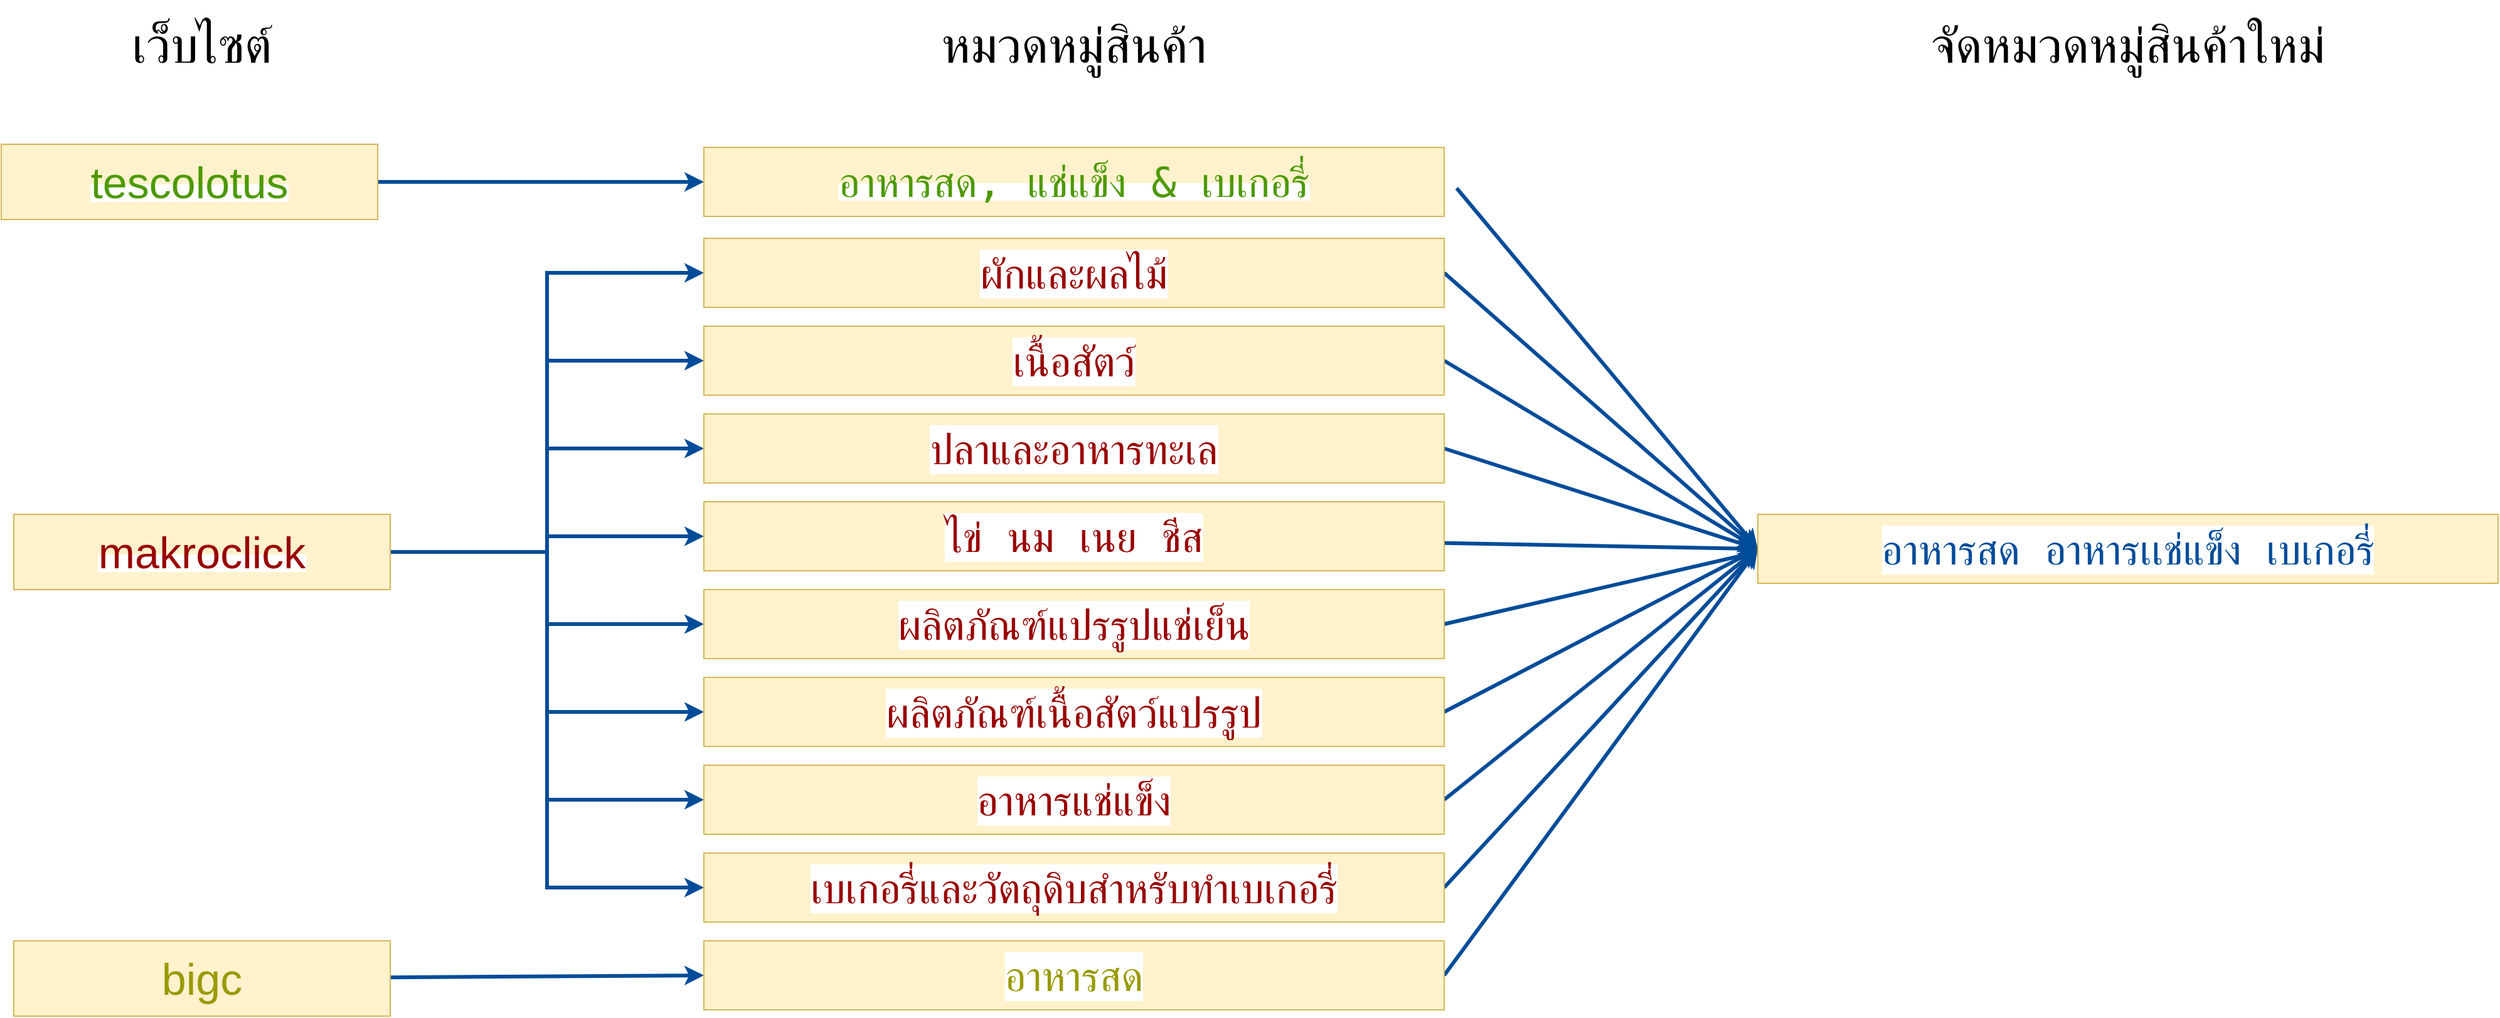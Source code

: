 <mxfile version="14.6.13" type="device"><diagram id="iQ2dLM8hV73-QOcav94n" name="Page-1"><mxGraphModel dx="2003" dy="2483" grid="1" gridSize="10" guides="1" tooltips="1" connect="1" arrows="1" fold="1" page="1" pageScale="1" pageWidth="1920" pageHeight="1200" math="0" shadow="0"><root><mxCell id="0"/><mxCell id="1" parent="0"/><mxCell id="rmVi3CJX7ItG85g6Om4n-23" style="edgeStyle=none;rounded=0;orthogonalLoop=1;jettySize=auto;html=1;entryX=0;entryY=0.5;entryDx=0;entryDy=0;strokeWidth=3;strokeColor=#004C99;" edge="1" parent="1" source="rmVi3CJX7ItG85g6Om4n-4" target="rmVi3CJX7ItG85g6Om4n-18"><mxGeometry relative="1" as="geometry"/></mxCell><mxCell id="rmVi3CJX7ItG85g6Om4n-4" value="&lt;span style=&quot;text-align: left ; background-color: rgb(255 , 255 , 255)&quot;&gt;&lt;font style=&quot;font-size: 35px&quot; color=&quot;#4d9900&quot;&gt;tescolotus&lt;/font&gt;&lt;/span&gt;" style="rounded=0;whiteSpace=wrap;html=1;strokeColor=#d6b656;fillColor=#fff2cc;" vertex="1" parent="1"><mxGeometry x="40" y="95" width="300" height="60" as="geometry"/></mxCell><mxCell id="rmVi3CJX7ItG85g6Om4n-36" style="edgeStyle=none;rounded=0;orthogonalLoop=1;jettySize=auto;html=1;entryX=0;entryY=0.5;entryDx=0;entryDy=0;strokeColor=#004C99;strokeWidth=3;" edge="1" parent="1" target="rmVi3CJX7ItG85g6Om4n-35"><mxGeometry relative="1" as="geometry"><mxPoint x="1200" y="130" as="sourcePoint"/></mxGeometry></mxCell><mxCell id="rmVi3CJX7ItG85g6Om4n-18" value="&lt;span style=&quot;font-family: &amp;#34;dejavu sans mono&amp;#34; , monospace ; text-align: left ; background-color: rgb(255 , 255 , 255)&quot;&gt;&lt;font style=&quot;font-size: 33px&quot; color=&quot;#4d9900&quot;&gt;อาหารสด, แช่แข็ง &amp;amp; เบเกอรี่&lt;/font&gt;&lt;/span&gt;" style="rounded=0;whiteSpace=wrap;html=1;strokeColor=#d6b656;fillColor=#fff2cc;" vertex="1" parent="1"><mxGeometry x="600" y="97.5" width="590" height="55" as="geometry"/></mxCell><mxCell id="rmVi3CJX7ItG85g6Om4n-47" style="edgeStyle=orthogonalEdgeStyle;rounded=0;orthogonalLoop=1;jettySize=auto;html=1;entryX=0;entryY=0.5;entryDx=0;entryDy=0;strokeColor=#004C99;strokeWidth=3;exitX=1;exitY=0.5;exitDx=0;exitDy=0;" edge="1" parent="1" source="rmVi3CJX7ItG85g6Om4n-20" target="rmVi3CJX7ItG85g6Om4n-24"><mxGeometry relative="1" as="geometry"/></mxCell><mxCell id="rmVi3CJX7ItG85g6Om4n-48" style="edgeStyle=orthogonalEdgeStyle;rounded=0;orthogonalLoop=1;jettySize=auto;html=1;entryX=0;entryY=0.5;entryDx=0;entryDy=0;strokeColor=#004C99;strokeWidth=3;" edge="1" parent="1" source="rmVi3CJX7ItG85g6Om4n-20" target="rmVi3CJX7ItG85g6Om4n-25"><mxGeometry relative="1" as="geometry"/></mxCell><mxCell id="rmVi3CJX7ItG85g6Om4n-49" style="edgeStyle=orthogonalEdgeStyle;rounded=0;orthogonalLoop=1;jettySize=auto;html=1;entryX=0;entryY=0.5;entryDx=0;entryDy=0;strokeColor=#004C99;strokeWidth=3;" edge="1" parent="1" source="rmVi3CJX7ItG85g6Om4n-20" target="rmVi3CJX7ItG85g6Om4n-26"><mxGeometry relative="1" as="geometry"/></mxCell><mxCell id="rmVi3CJX7ItG85g6Om4n-50" style="edgeStyle=orthogonalEdgeStyle;rounded=0;orthogonalLoop=1;jettySize=auto;html=1;entryX=0;entryY=0.5;entryDx=0;entryDy=0;strokeColor=#004C99;strokeWidth=3;" edge="1" parent="1" source="rmVi3CJX7ItG85g6Om4n-20" target="rmVi3CJX7ItG85g6Om4n-27"><mxGeometry relative="1" as="geometry"/></mxCell><mxCell id="rmVi3CJX7ItG85g6Om4n-51" style="edgeStyle=orthogonalEdgeStyle;rounded=0;orthogonalLoop=1;jettySize=auto;html=1;entryX=0;entryY=0.5;entryDx=0;entryDy=0;strokeColor=#004C99;strokeWidth=3;" edge="1" parent="1" source="rmVi3CJX7ItG85g6Om4n-20" target="rmVi3CJX7ItG85g6Om4n-29"><mxGeometry relative="1" as="geometry"/></mxCell><mxCell id="rmVi3CJX7ItG85g6Om4n-52" style="edgeStyle=orthogonalEdgeStyle;rounded=0;orthogonalLoop=1;jettySize=auto;html=1;entryX=0;entryY=0.5;entryDx=0;entryDy=0;strokeColor=#004C99;strokeWidth=3;" edge="1" parent="1" source="rmVi3CJX7ItG85g6Om4n-20" target="rmVi3CJX7ItG85g6Om4n-30"><mxGeometry relative="1" as="geometry"/></mxCell><mxCell id="rmVi3CJX7ItG85g6Om4n-53" style="edgeStyle=orthogonalEdgeStyle;rounded=0;orthogonalLoop=1;jettySize=auto;html=1;entryX=0;entryY=0.5;entryDx=0;entryDy=0;strokeColor=#004C99;strokeWidth=3;" edge="1" parent="1" source="rmVi3CJX7ItG85g6Om4n-20" target="rmVi3CJX7ItG85g6Om4n-31"><mxGeometry relative="1" as="geometry"/></mxCell><mxCell id="rmVi3CJX7ItG85g6Om4n-54" style="edgeStyle=orthogonalEdgeStyle;rounded=0;orthogonalLoop=1;jettySize=auto;html=1;entryX=0;entryY=0.5;entryDx=0;entryDy=0;strokeColor=#004C99;strokeWidth=3;" edge="1" parent="1" source="rmVi3CJX7ItG85g6Om4n-20" target="rmVi3CJX7ItG85g6Om4n-33"><mxGeometry relative="1" as="geometry"/></mxCell><mxCell id="rmVi3CJX7ItG85g6Om4n-20" value="&lt;span style=&quot;color: rgb(153 , 0 , 0) ; text-align: left ; background-color: rgb(255 , 255 , 255)&quot;&gt;&lt;font style=&quot;font-size: 35px&quot;&gt;makroclick&lt;/font&gt;&lt;/span&gt;" style="rounded=0;whiteSpace=wrap;html=1;strokeColor=#d6b656;fillColor=#fff2cc;" vertex="1" parent="1"><mxGeometry x="50" y="390" width="300" height="60" as="geometry"/></mxCell><mxCell id="rmVi3CJX7ItG85g6Om4n-46" style="edgeStyle=none;rounded=0;orthogonalLoop=1;jettySize=auto;html=1;entryX=0;entryY=0.5;entryDx=0;entryDy=0;strokeColor=#004C99;strokeWidth=3;" edge="1" parent="1" source="rmVi3CJX7ItG85g6Om4n-22" target="rmVi3CJX7ItG85g6Om4n-34"><mxGeometry relative="1" as="geometry"/></mxCell><mxCell id="rmVi3CJX7ItG85g6Om4n-22" value="&lt;span style=&quot;color: rgb(153 , 153 , 0)&quot;&gt;&lt;font style=&quot;font-size: 35px&quot;&gt;bigc&lt;/font&gt;&lt;/span&gt;" style="rounded=0;whiteSpace=wrap;html=1;strokeColor=#d6b656;fillColor=#fff2cc;" vertex="1" parent="1"><mxGeometry x="50" y="730" width="300" height="60" as="geometry"/></mxCell><mxCell id="rmVi3CJX7ItG85g6Om4n-37" style="edgeStyle=none;rounded=0;orthogonalLoop=1;jettySize=auto;html=1;entryX=0;entryY=0.5;entryDx=0;entryDy=0;strokeColor=#004C99;strokeWidth=3;exitX=1;exitY=0.5;exitDx=0;exitDy=0;" edge="1" parent="1" source="rmVi3CJX7ItG85g6Om4n-24" target="rmVi3CJX7ItG85g6Om4n-35"><mxGeometry relative="1" as="geometry"/></mxCell><mxCell id="rmVi3CJX7ItG85g6Om4n-24" value="&lt;div style=&quot;text-align: left&quot;&gt;&lt;font face=&quot;dejavu sans mono, monospace&quot; color=&quot;#990000&quot;&gt;&lt;span style=&quot;font-size: 33px ; background-color: rgb(255 , 255 , 255)&quot;&gt;ผักและผลไม้&lt;/span&gt;&lt;/font&gt;&lt;/div&gt;" style="rounded=0;whiteSpace=wrap;html=1;strokeColor=#d6b656;fillColor=#fff2cc;" vertex="1" parent="1"><mxGeometry x="600" y="170" width="590" height="55" as="geometry"/></mxCell><mxCell id="rmVi3CJX7ItG85g6Om4n-38" style="edgeStyle=none;rounded=0;orthogonalLoop=1;jettySize=auto;html=1;entryX=0;entryY=0.5;entryDx=0;entryDy=0;strokeColor=#004C99;strokeWidth=3;exitX=1;exitY=0.5;exitDx=0;exitDy=0;" edge="1" parent="1" source="rmVi3CJX7ItG85g6Om4n-25" target="rmVi3CJX7ItG85g6Om4n-35"><mxGeometry relative="1" as="geometry"/></mxCell><mxCell id="rmVi3CJX7ItG85g6Om4n-25" value="&lt;div style=&quot;text-align: left&quot;&gt;&lt;font face=&quot;dejavu sans mono, monospace&quot; color=&quot;#990000&quot;&gt;&lt;span style=&quot;font-size: 33px ; background-color: rgb(255 , 255 , 255)&quot;&gt;เนื้อสัตว์&lt;/span&gt;&lt;/font&gt;&lt;/div&gt;" style="rounded=0;whiteSpace=wrap;html=1;strokeColor=#d6b656;fillColor=#fff2cc;" vertex="1" parent="1"><mxGeometry x="600" y="240" width="590" height="55" as="geometry"/></mxCell><mxCell id="rmVi3CJX7ItG85g6Om4n-39" style="edgeStyle=none;rounded=0;orthogonalLoop=1;jettySize=auto;html=1;entryX=0;entryY=0.5;entryDx=0;entryDy=0;strokeColor=#004C99;strokeWidth=3;exitX=1;exitY=0.5;exitDx=0;exitDy=0;" edge="1" parent="1" source="rmVi3CJX7ItG85g6Om4n-26" target="rmVi3CJX7ItG85g6Om4n-35"><mxGeometry relative="1" as="geometry"/></mxCell><mxCell id="rmVi3CJX7ItG85g6Om4n-26" value="&lt;div style=&quot;text-align: left&quot;&gt;&lt;font face=&quot;dejavu sans mono, monospace&quot; color=&quot;#990000&quot;&gt;&lt;span style=&quot;font-size: 33px ; background-color: rgb(255 , 255 , 255)&quot;&gt;ปลาและอาหารทะเล&lt;/span&gt;&lt;/font&gt;&lt;/div&gt;" style="rounded=0;whiteSpace=wrap;html=1;strokeColor=#d6b656;fillColor=#fff2cc;" vertex="1" parent="1"><mxGeometry x="600" y="310" width="590" height="55" as="geometry"/></mxCell><mxCell id="rmVi3CJX7ItG85g6Om4n-40" style="edgeStyle=none;rounded=0;orthogonalLoop=1;jettySize=auto;html=1;entryX=0;entryY=0.5;entryDx=0;entryDy=0;strokeColor=#004C99;strokeWidth=3;" edge="1" parent="1" source="rmVi3CJX7ItG85g6Om4n-27" target="rmVi3CJX7ItG85g6Om4n-35"><mxGeometry relative="1" as="geometry"/></mxCell><mxCell id="rmVi3CJX7ItG85g6Om4n-27" value="&lt;div style=&quot;text-align: left&quot;&gt;&lt;font face=&quot;dejavu sans mono, monospace&quot; color=&quot;#990000&quot;&gt;&lt;span style=&quot;font-size: 33px ; background-color: rgb(255 , 255 , 255)&quot;&gt;ไข่ นม เนย ชีส&lt;/span&gt;&lt;/font&gt;&lt;/div&gt;" style="rounded=0;whiteSpace=wrap;html=1;strokeColor=#d6b656;fillColor=#fff2cc;" vertex="1" parent="1"><mxGeometry x="600" y="380" width="590" height="55" as="geometry"/></mxCell><mxCell id="rmVi3CJX7ItG85g6Om4n-41" style="edgeStyle=none;rounded=0;orthogonalLoop=1;jettySize=auto;html=1;strokeColor=#004C99;strokeWidth=3;exitX=1;exitY=0.5;exitDx=0;exitDy=0;" edge="1" parent="1" source="rmVi3CJX7ItG85g6Om4n-29"><mxGeometry relative="1" as="geometry"><mxPoint x="1440" y="420" as="targetPoint"/></mxGeometry></mxCell><mxCell id="rmVi3CJX7ItG85g6Om4n-29" value="&lt;div style=&quot;text-align: left&quot;&gt;&lt;font face=&quot;dejavu sans mono, monospace&quot; color=&quot;#990000&quot;&gt;&lt;span style=&quot;font-size: 33px ; background-color: rgb(255 , 255 , 255)&quot;&gt;ผลิตภัณฑ์แปรรูปแช่เย็น&lt;/span&gt;&lt;/font&gt;&lt;/div&gt;" style="rounded=0;whiteSpace=wrap;html=1;strokeColor=#d6b656;fillColor=#fff2cc;" vertex="1" parent="1"><mxGeometry x="600" y="450" width="590" height="55" as="geometry"/></mxCell><mxCell id="rmVi3CJX7ItG85g6Om4n-42" style="edgeStyle=none;rounded=0;orthogonalLoop=1;jettySize=auto;html=1;entryX=0;entryY=0.5;entryDx=0;entryDy=0;strokeColor=#004C99;strokeWidth=3;exitX=1;exitY=0.5;exitDx=0;exitDy=0;" edge="1" parent="1" source="rmVi3CJX7ItG85g6Om4n-30" target="rmVi3CJX7ItG85g6Om4n-35"><mxGeometry relative="1" as="geometry"/></mxCell><mxCell id="rmVi3CJX7ItG85g6Om4n-30" value="&lt;div style=&quot;text-align: left&quot;&gt;&lt;font face=&quot;dejavu sans mono, monospace&quot; color=&quot;#990000&quot;&gt;&lt;span style=&quot;font-size: 33px ; background-color: rgb(255 , 255 , 255)&quot;&gt;ผลิตภัณฑ์เนื้อสัตว์แปรรูป&lt;/span&gt;&lt;/font&gt;&lt;/div&gt;" style="rounded=0;whiteSpace=wrap;html=1;strokeColor=#d6b656;fillColor=#fff2cc;" vertex="1" parent="1"><mxGeometry x="600" y="520" width="590" height="55" as="geometry"/></mxCell><mxCell id="rmVi3CJX7ItG85g6Om4n-43" style="edgeStyle=none;rounded=0;orthogonalLoop=1;jettySize=auto;html=1;entryX=0;entryY=0.5;entryDx=0;entryDy=0;strokeColor=#004C99;strokeWidth=3;exitX=1;exitY=0.5;exitDx=0;exitDy=0;" edge="1" parent="1" source="rmVi3CJX7ItG85g6Om4n-31" target="rmVi3CJX7ItG85g6Om4n-35"><mxGeometry relative="1" as="geometry"/></mxCell><mxCell id="rmVi3CJX7ItG85g6Om4n-31" value="&lt;div style=&quot;text-align: left&quot;&gt;&lt;font face=&quot;dejavu sans mono, monospace&quot; color=&quot;#990000&quot;&gt;&lt;span style=&quot;font-size: 33px ; background-color: rgb(255 , 255 , 255)&quot;&gt;อาหารแช่แข็ง&lt;/span&gt;&lt;/font&gt;&lt;/div&gt;" style="rounded=0;whiteSpace=wrap;html=1;strokeColor=#d6b656;fillColor=#fff2cc;" vertex="1" parent="1"><mxGeometry x="600" y="590" width="590" height="55" as="geometry"/></mxCell><mxCell id="rmVi3CJX7ItG85g6Om4n-44" style="edgeStyle=none;rounded=0;orthogonalLoop=1;jettySize=auto;html=1;entryX=0;entryY=0.5;entryDx=0;entryDy=0;strokeColor=#004C99;strokeWidth=3;exitX=1;exitY=0.5;exitDx=0;exitDy=0;" edge="1" parent="1" source="rmVi3CJX7ItG85g6Om4n-33" target="rmVi3CJX7ItG85g6Om4n-35"><mxGeometry relative="1" as="geometry"/></mxCell><mxCell id="rmVi3CJX7ItG85g6Om4n-33" value="&lt;div style=&quot;text-align: left&quot;&gt;&lt;font face=&quot;dejavu sans mono, monospace&quot; color=&quot;#990000&quot;&gt;&lt;span style=&quot;font-size: 33px ; background-color: rgb(255 , 255 , 255)&quot;&gt;เบเกอรี่และวัตถุดิบสำหรับทำเบเกอรี่&lt;/span&gt;&lt;/font&gt;&lt;/div&gt;" style="rounded=0;whiteSpace=wrap;html=1;strokeColor=#d6b656;fillColor=#fff2cc;" vertex="1" parent="1"><mxGeometry x="600" y="660" width="590" height="55" as="geometry"/></mxCell><mxCell id="rmVi3CJX7ItG85g6Om4n-45" style="edgeStyle=none;rounded=0;orthogonalLoop=1;jettySize=auto;html=1;entryX=0;entryY=0.5;entryDx=0;entryDy=0;strokeColor=#004C99;strokeWidth=3;exitX=1;exitY=0.5;exitDx=0;exitDy=0;" edge="1" parent="1" source="rmVi3CJX7ItG85g6Om4n-34" target="rmVi3CJX7ItG85g6Om4n-35"><mxGeometry relative="1" as="geometry"/></mxCell><mxCell id="rmVi3CJX7ItG85g6Om4n-34" value="&lt;div style=&quot;text-align: left&quot;&gt;&lt;font face=&quot;dejavu sans mono, monospace&quot; color=&quot;#999900&quot;&gt;&lt;span style=&quot;font-size: 33px ; background-color: rgb(255 , 255 , 255)&quot;&gt;อาหารสด&lt;/span&gt;&lt;/font&gt;&lt;/div&gt;" style="rounded=0;whiteSpace=wrap;html=1;strokeColor=#d6b656;fillColor=#fff2cc;" vertex="1" parent="1"><mxGeometry x="600" y="730" width="590" height="55" as="geometry"/></mxCell><mxCell id="rmVi3CJX7ItG85g6Om4n-35" value="&lt;div style=&quot;text-align: left&quot;&gt;&lt;font face=&quot;dejavu sans mono, monospace&quot; color=&quot;#004c99&quot;&gt;&lt;span style=&quot;font-size: 33px ; background-color: rgb(255 , 255 , 255)&quot;&gt;อาหารสด อาหารเเช่แข็ง เบเกอรี่&lt;/span&gt;&lt;/font&gt;&lt;/div&gt;" style="rounded=0;whiteSpace=wrap;html=1;strokeColor=#d6b656;fillColor=#fff2cc;" vertex="1" parent="1"><mxGeometry x="1440" y="390" width="590" height="55" as="geometry"/></mxCell><mxCell id="rmVi3CJX7ItG85g6Om4n-55" value="&lt;font style=&quot;font-size: 40px&quot;&gt;เว็บไซต์&lt;/font&gt;" style="text;html=1;strokeColor=none;fillColor=none;align=center;verticalAlign=middle;whiteSpace=wrap;rounded=0;" vertex="1" parent="1"><mxGeometry x="85" y="-20" width="230" height="70" as="geometry"/></mxCell><mxCell id="rmVi3CJX7ItG85g6Om4n-56" value="&lt;font style=&quot;font-size: 40px&quot;&gt;หมวดหมู่สินค้า&lt;/font&gt;" style="text;html=1;strokeColor=none;fillColor=none;align=center;verticalAlign=middle;whiteSpace=wrap;rounded=0;" vertex="1" parent="1"><mxGeometry x="720" y="-20" width="350" height="70" as="geometry"/></mxCell><mxCell id="rmVi3CJX7ItG85g6Om4n-57" value="&lt;font style=&quot;font-size: 40px&quot;&gt;จัดหมวดหมู่สินค้าใหม่&lt;/font&gt;" style="text;html=1;strokeColor=none;fillColor=none;align=center;verticalAlign=middle;whiteSpace=wrap;rounded=0;" vertex="1" parent="1"><mxGeometry x="1530" y="-20" width="410" height="70" as="geometry"/></mxCell></root></mxGraphModel></diagram></mxfile>